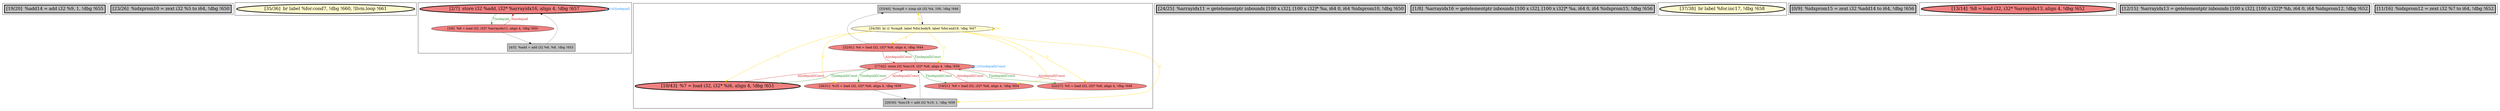 
digraph G {





subgraph cluster11 {


node459 [penwidth=3.0,fontsize=20,fillcolor=grey,label="[19/20]  %add14 = add i32 %9, 1, !dbg !655",shape=rectangle,style=filled ]



}

subgraph cluster10 {


node458 [penwidth=3.0,fontsize=20,fillcolor=grey,label="[23/26]  %idxprom10 = zext i32 %5 to i64, !dbg !650",shape=rectangle,style=filled ]



}

subgraph cluster9 {


node457 [penwidth=3.0,fontsize=20,fillcolor=lemonchiffon,label="[35/36]  br label %for.cond7, !dbg !660, !llvm.loop !661",shape=ellipse,style=filled ]



}

subgraph cluster8 {


node454 [penwidth=3.0,fontsize=20,fillcolor=lightcoral,label="[2/7]  store i32 %add, i32* %arrayidx16, align 4, !dbg !657",shape=ellipse,style=filled ]
node456 [fillcolor=grey,label="[4/5]  %add = add i32 %6, %8, !dbg !653",shape=rectangle,style=filled ]
node455 [fillcolor=lightcoral,label="[3/6]  %6 = load i32, i32* %arrayidx11, align 4, !dbg !650",shape=ellipse,style=filled ]

node454->node455 [style=solid,color=forestgreen,label="T|indep|all",penwidth=1.0,fontcolor=forestgreen ]
node455->node454 [style=solid,color=firebrick3,label="A|indep|all",penwidth=1.0,fontcolor=firebrick3 ]
node454->node454 [style=solid,color=dodgerblue,label="O|indep|all",penwidth=1.0,fontcolor=dodgerblue ]
node456->node454 [style=solid,color=black,label="",penwidth=0.5,fontcolor=black ]
node455->node456 [style=solid,color=black,label="",penwidth=0.5,fontcolor=black ]


}

subgraph cluster7 {


node450 [fillcolor=grey,label="[33/40]  %cmp8 = icmp ult i32 %4, 100, !dbg !646",shape=rectangle,style=filled ]
node452 [fillcolor=lightcoral,label="[28/31]  %10 = load i32, i32* %i6, align 4, !dbg !659",shape=ellipse,style=filled ]
node446 [fillcolor=grey,label="[29/30]  %inc18 = add i32 %10, 1, !dbg !659",shape=rectangle,style=filled ]
node445 [fillcolor=lightcoral,label="[22/27]  %5 = load i32, i32* %i6, align 4, !dbg !648",shape=ellipse,style=filled ]
node453 [fillcolor=lightcoral,label="[18/21]  %9 = load i32, i32* %i6, align 4, !dbg !654",shape=ellipse,style=filled ]
node451 [fillcolor=lemonchiffon,label="[34/39]  br i1 %cmp8, label %for.body9, label %for.end19, !dbg !647",shape=ellipse,style=filled ]
node448 [penwidth=3.0,fontsize=20,fillcolor=lightcoral,label="[10/43]  %7 = load i32, i32* %i6, align 4, !dbg !651",shape=ellipse,style=filled ]
node447 [fillcolor=lightcoral,label="[17/42]  store i32 %inc18, i32* %i6, align 4, !dbg !659",shape=ellipse,style=filled ]
node449 [fillcolor=lightcoral,label="[32/41]  %4 = load i32, i32* %i6, align 4, !dbg !644",shape=ellipse,style=filled ]

node451->node448 [style=solid,color=gold,label="C",penwidth=1.0,fontcolor=gold ]
node451->node447 [style=solid,color=gold,label="C",penwidth=1.0,fontcolor=gold ]
node447->node453 [style=solid,color=forestgreen,label="T|indep|all|Const",penwidth=1.0,fontcolor=forestgreen ]
node453->node447 [style=solid,color=firebrick3,label="A|indep|all|Const",penwidth=1.0,fontcolor=firebrick3 ]
node448->node447 [style=solid,color=firebrick3,label="A|indep|all|Const",penwidth=1.0,fontcolor=firebrick3 ]
node451->node453 [style=solid,color=gold,label="C",penwidth=1.0,fontcolor=gold ]
node447->node448 [style=solid,color=forestgreen,label="T|indep|all|Const",penwidth=1.0,fontcolor=forestgreen ]
node449->node447 [style=solid,color=firebrick3,label="A|indep|all|Const",penwidth=1.0,fontcolor=firebrick3 ]
node450->node451 [style=solid,color=black,label="",penwidth=0.5,fontcolor=black ]
node452->node446 [style=solid,color=black,label="",penwidth=0.5,fontcolor=black ]
node447->node449 [style=solid,color=forestgreen,label="T|indep|all|Const",penwidth=1.0,fontcolor=forestgreen ]
node451->node446 [style=solid,color=gold,label="C",penwidth=1.0,fontcolor=gold ]
node447->node447 [style=solid,color=dodgerblue,label="O|indep|all|Const",penwidth=1.0,fontcolor=dodgerblue ]
node451->node449 [style=solid,color=gold,label="C",penwidth=1.0,fontcolor=gold ]
node451->node452 [style=solid,color=gold,label="C",penwidth=1.0,fontcolor=gold ]
node451->node450 [style=solid,color=gold,label="C",penwidth=1.0,fontcolor=gold ]
node449->node450 [style=solid,color=black,label="",penwidth=0.5,fontcolor=black ]
node451->node451 [style=solid,color=gold,label="C",penwidth=1.0,fontcolor=gold ]
node451->node445 [style=solid,color=gold,label="C",penwidth=1.0,fontcolor=gold ]
node447->node445 [style=solid,color=forestgreen,label="T|indep|all|Const",penwidth=1.0,fontcolor=forestgreen ]
node445->node447 [style=solid,color=firebrick3,label="A|indep|all|Const",penwidth=1.0,fontcolor=firebrick3 ]
node446->node447 [style=solid,color=black,label="",penwidth=0.5,fontcolor=black ]
node452->node447 [style=solid,color=firebrick3,label="A|indep|all|Const",penwidth=1.0,fontcolor=firebrick3 ]
node447->node452 [style=solid,color=forestgreen,label="T|indep|all|Const",penwidth=1.0,fontcolor=forestgreen ]


}

subgraph cluster6 {


node444 [penwidth=3.0,fontsize=20,fillcolor=grey,label="[24/25]  %arrayidx11 = getelementptr inbounds [100 x i32], [100 x i32]* %a, i64 0, i64 %idxprom10, !dbg !650",shape=rectangle,style=filled ]



}

subgraph cluster0 {


node438 [penwidth=3.0,fontsize=20,fillcolor=grey,label="[1/8]  %arrayidx16 = getelementptr inbounds [100 x i32], [100 x i32]* %a, i64 0, i64 %idxprom15, !dbg !656",shape=rectangle,style=filled ]



}

subgraph cluster5 {


node443 [penwidth=3.0,fontsize=20,fillcolor=lemonchiffon,label="[37/38]  br label %for.inc17, !dbg !658",shape=ellipse,style=filled ]



}

subgraph cluster1 {


node439 [penwidth=3.0,fontsize=20,fillcolor=grey,label="[0/9]  %idxprom15 = zext i32 %add14 to i64, !dbg !656",shape=rectangle,style=filled ]



}

subgraph cluster2 {


node440 [penwidth=3.0,fontsize=20,fillcolor=lightcoral,label="[13/14]  %8 = load i32, i32* %arrayidx13, align 4, !dbg !652",shape=ellipse,style=filled ]



}

subgraph cluster3 {


node441 [penwidth=3.0,fontsize=20,fillcolor=grey,label="[12/15]  %arrayidx13 = getelementptr inbounds [100 x i32], [100 x i32]* %b, i64 0, i64 %idxprom12, !dbg !652",shape=rectangle,style=filled ]



}

subgraph cluster4 {


node442 [penwidth=3.0,fontsize=20,fillcolor=grey,label="[11/16]  %idxprom12 = zext i32 %7 to i64, !dbg !652",shape=rectangle,style=filled ]



}

}
